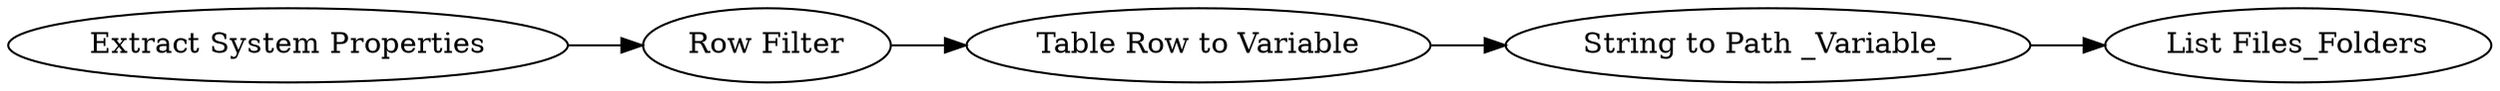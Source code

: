 digraph {
	39 -> 40
	41 -> 42
	40 -> 41
	42 -> 43
	43 [label="List Files_Folders"]
	42 [label="String to Path _Variable_"]
	41 [label="Table Row to Variable"]
	40 [label="Row Filter"]
	39 [label="Extract System Properties"]
	rankdir=LR
}
